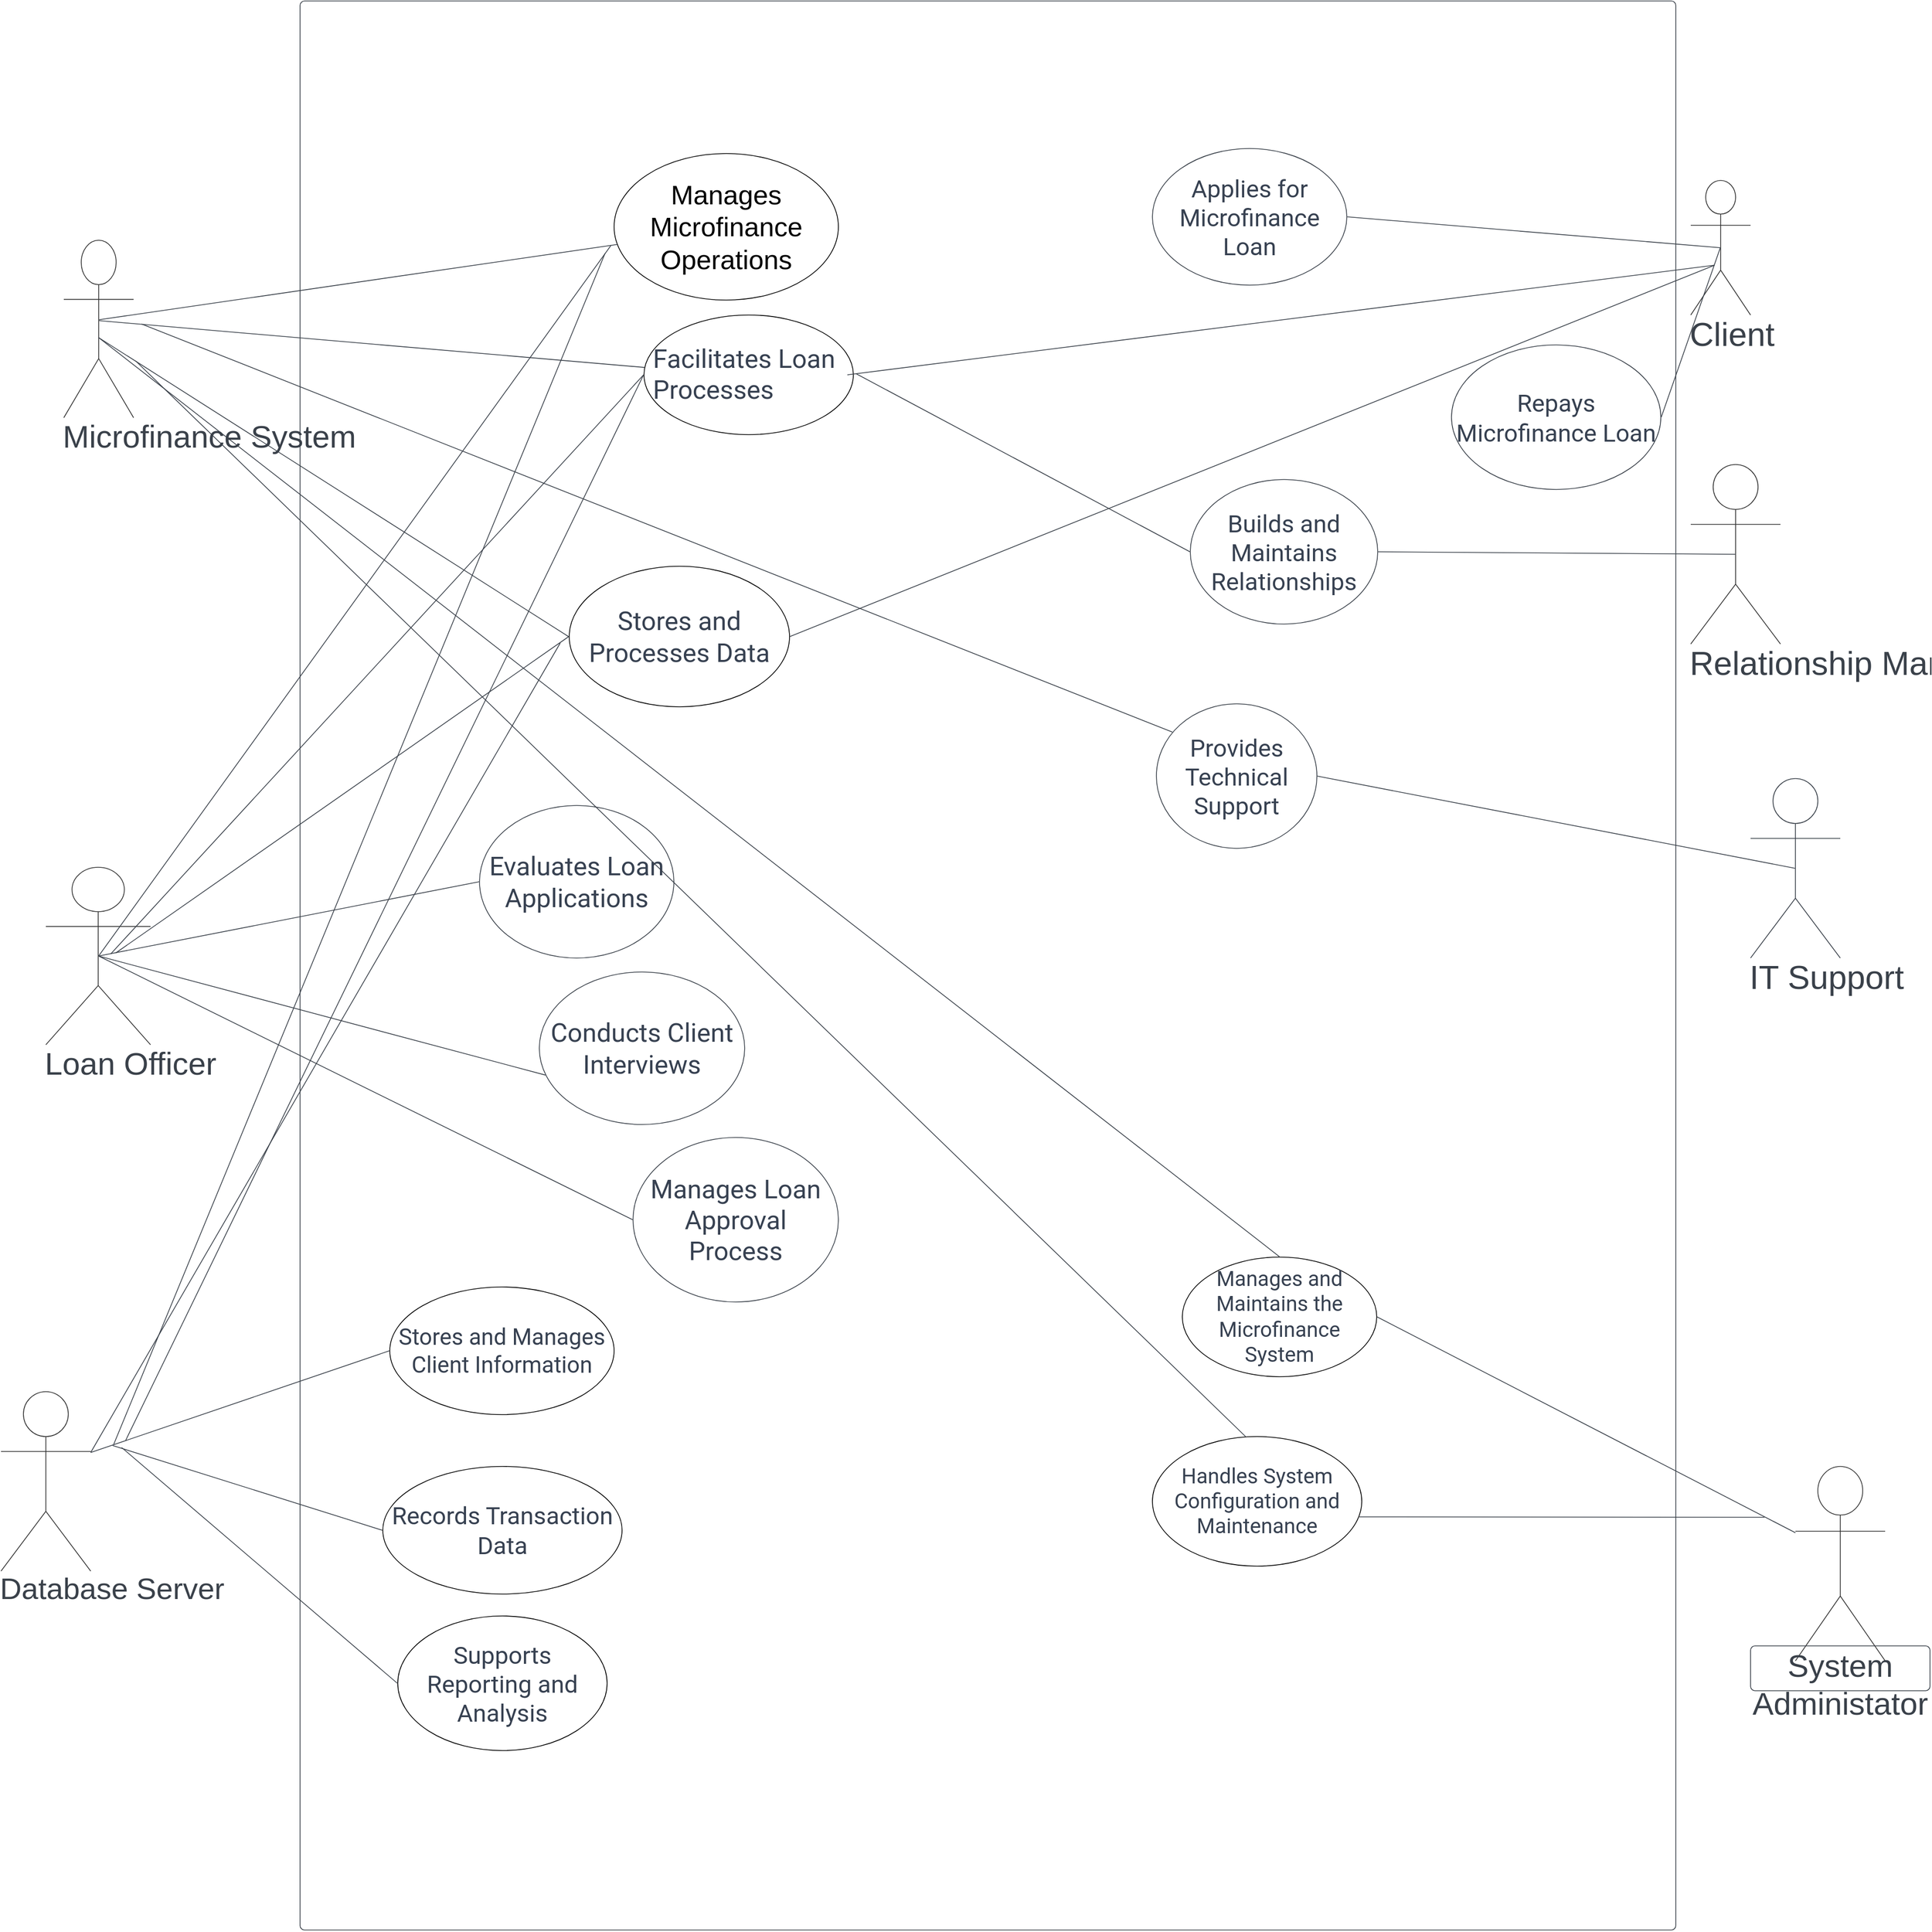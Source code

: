 <mxfile version="22.1.11" type="github">
  <diagram name="Page-1" id="mAk5cFoI0d5yiBQjDt53">
    <mxGraphModel dx="2949" dy="2640" grid="1" gridSize="10" guides="1" tooltips="1" connect="1" arrows="1" fold="1" page="1" pageScale="1" pageWidth="850" pageHeight="1100" math="0" shadow="0">
      <root>
        <mxCell id="0" />
        <mxCell id="1" parent="0" />
        <mxCell id="ADxdMsZWasUcjpthFYvL-1" value="Manages Microfinance Operations" style="html=1;overflow=block;blockSpacing=1;whiteSpace=wrap;ellipse;fontSize=27;align=center;spacing=0;verticalAlign=middle;strokeOpacity=100;fillOpacity=100;rounded=1;absoluteArcSize=1;arcSize=7.5;fillColor=#ffffff;strokeWidth=0.8;lucidId=Z5YPr2PpKCYQ;" vertex="1" parent="1">
          <mxGeometry x="1230" y="-867" width="225" height="147" as="geometry" />
        </mxCell>
        <mxCell id="ADxdMsZWasUcjpthFYvL-2" value="" style="html=1;overflow=block;blockSpacing=1;whiteSpace=wrap;ellipse;fontSize=13;align=center;spacing=0;verticalAlign=middle;strokeOpacity=100;fillOpacity=100;rounded=1;absoluteArcSize=1;arcSize=7.5;fillColor=#ffffff;strokeWidth=0.8;lucidId=Z5YP.~gRxlo9;" vertex="1" parent="1">
          <mxGeometry x="1260" y="-705" width="210" height="120" as="geometry" />
        </mxCell>
        <mxCell id="ADxdMsZWasUcjpthFYvL-3" value="" style="html=1;jettySize=18;whiteSpace=wrap;fontSize=13;strokeColor=#3a414a;strokeOpacity=100;strokeWidth=0.8;rounded=0;startArrow=none;endArrow=none;exitX=0.505;exitY=0.448;exitPerimeter=0;entryX=0.013;entryY=0.621;entryPerimeter=0;lucidId=Z5YP3qBmZbgP;" edge="1" parent="1" source="ADxdMsZWasUcjpthFYvL-6" target="ADxdMsZWasUcjpthFYvL-1">
          <mxGeometry width="100" height="100" relative="1" as="geometry">
            <Array as="points" />
          </mxGeometry>
        </mxCell>
        <mxCell id="ADxdMsZWasUcjpthFYvL-4" value="" style="html=1;jettySize=18;whiteSpace=wrap;fontSize=13;strokeColor=#3a414a;strokeOpacity=100;strokeWidth=0.8;rounded=0;startArrow=none;endArrow=none;exitX=0.505;exitY=0.453;exitPerimeter=0;entryX=0.002;entryY=0.438;entryPerimeter=0;lucidId=Z5YPN4cg3qo2;" edge="1" parent="1" source="ADxdMsZWasUcjpthFYvL-6" target="ADxdMsZWasUcjpthFYvL-2">
          <mxGeometry width="100" height="100" relative="1" as="geometry">
            <Array as="points" />
          </mxGeometry>
        </mxCell>
        <mxCell id="ADxdMsZWasUcjpthFYvL-5" value="Client" style="html=1;overflow=block;blockSpacing=1;shape=umlActor;labelPosition=center;verticalLabelPosition=bottom;verticalAlign=top;whiteSpace=nowrap;fontSize=33.3;fontColor=#3a414a;spacing=0;strokeColor=#333333;strokeOpacity=100;fillOpacity=100;rounded=1;absoluteArcSize=1;arcSize=9;fillColor=#ffffff;strokeWidth=0.8;lucidId=Z5YP4HWbsRK.;" vertex="1" parent="1">
          <mxGeometry x="2310" y="-840" width="60" height="135" as="geometry" />
        </mxCell>
        <mxCell id="ADxdMsZWasUcjpthFYvL-6" value="Microfinance System" style="html=1;overflow=block;blockSpacing=1;shape=umlActor;labelPosition=center;verticalLabelPosition=bottom;verticalAlign=top;whiteSpace=nowrap;fontSize=31.7;fontColor=#3a414a;spacing=0;strokeColor=#333333;strokeOpacity=100;fillOpacity=100;rounded=1;absoluteArcSize=1;arcSize=9;fillColor=#ffffff;strokeWidth=0.8;lucidId=Z5YPghwzIKR3;" vertex="1" parent="1">
          <mxGeometry x="678" y="-780" width="70" height="178" as="geometry" />
        </mxCell>
        <mxCell id="ADxdMsZWasUcjpthFYvL-7" value="Relationship Manager" style="html=1;overflow=block;blockSpacing=1;shape=umlActor;labelPosition=center;verticalLabelPosition=bottom;verticalAlign=top;whiteSpace=nowrap;fontSize=33.3;fontColor=#3a414a;spacing=0;strokeColor=#333333;strokeOpacity=100;fillOpacity=100;rounded=1;absoluteArcSize=1;arcSize=9;fillColor=#ffffff;strokeWidth=0.8;lucidId=afZPGzGoh5gX;" vertex="1" parent="1">
          <mxGeometry x="2310" y="-555" width="90" height="180" as="geometry" />
        </mxCell>
        <mxCell id="ADxdMsZWasUcjpthFYvL-8" value="Loan Officer" style="html=1;overflow=block;blockSpacing=1;shape=umlActor;labelPosition=center;verticalLabelPosition=bottom;verticalAlign=top;whiteSpace=nowrap;fontSize=31.7;fontColor=#3a414a;spacing=0;strokeColor=#333333;strokeOpacity=100;fillOpacity=100;rounded=1;absoluteArcSize=1;arcSize=9;fillColor=#ffffff;strokeWidth=0.8;lucidId=xfZP-uIFh8Cl;" vertex="1" parent="1">
          <mxGeometry x="660" y="-151" width="105" height="178" as="geometry" />
        </mxCell>
        <mxCell id="ADxdMsZWasUcjpthFYvL-9" value="Stores and Processes Data" style="html=1;overflow=block;blockSpacing=1;whiteSpace=wrap;ellipse;fontSize=26;fontFamily=Roboto;fontColor=#374151;spacing=3.8;strokeOpacity=100;fillOpacity=100;rounded=1;absoluteArcSize=1;arcSize=7.5;fillColor=#ffffff;strokeWidth=0.8;lucidId=9lZPn.eueGGk;" vertex="1" parent="1">
          <mxGeometry x="1185" y="-453" width="221" height="141" as="geometry" />
        </mxCell>
        <mxCell id="ADxdMsZWasUcjpthFYvL-10" value="" style="html=1;jettySize=18;whiteSpace=wrap;fontSize=13;strokeColor=#3a414a;strokeOpacity=100;strokeWidth=0.8;rounded=0;startArrow=none;endArrow=none;exitX=0.5;exitY=0.549;exitPerimeter=0;lucidId=.mZPnM3ba6X8;" edge="1" parent="1" source="ADxdMsZWasUcjpthFYvL-6">
          <mxGeometry width="100" height="100" relative="1" as="geometry">
            <Array as="points" />
            <mxPoint x="1185" y="-382" as="targetPoint" />
          </mxGeometry>
        </mxCell>
        <mxCell id="ADxdMsZWasUcjpthFYvL-11" value="Evaluates Loan Applications" style="html=1;overflow=block;blockSpacing=1;whiteSpace=wrap;ellipse;fontSize=26;fontFamily=Roboto;fontColor=#374151;spacing=3.8;strokeColor=#3a414a;strokeOpacity=100;rounded=1;absoluteArcSize=1;arcSize=9;strokeWidth=0.8;lucidId=GpZPCIhk0_.Q;" vertex="1" parent="1">
          <mxGeometry x="1095" y="-213" width="195" height="153" as="geometry" />
        </mxCell>
        <mxCell id="ADxdMsZWasUcjpthFYvL-12" value="Conducts Client Interviews" style="html=1;overflow=block;blockSpacing=1;whiteSpace=wrap;ellipse;fontSize=26;fontFamily=Roboto;fontColor=#374151;spacing=3.8;strokeColor=#3a414a;strokeOpacity=100;rounded=1;absoluteArcSize=1;arcSize=9;strokeWidth=0.8;lucidId=oqZPcDk-kxzV;" vertex="1" parent="1">
          <mxGeometry x="1155" y="-46" width="206" height="153" as="geometry" />
        </mxCell>
        <mxCell id="ADxdMsZWasUcjpthFYvL-13" value="Manages Loan Approval Process" style="html=1;overflow=block;blockSpacing=1;whiteSpace=wrap;ellipse;fontSize=26;fontFamily=Roboto;fontColor=#374151;spacing=3.8;strokeColor=#3a414a;strokeOpacity=100;rounded=1;absoluteArcSize=1;arcSize=9;strokeWidth=0.8;lucidId=BqZPsg2sQO0f;" vertex="1" parent="1">
          <mxGeometry x="1249" y="120" width="206" height="165" as="geometry" />
        </mxCell>
        <mxCell id="ADxdMsZWasUcjpthFYvL-14" value="" style="html=1;jettySize=18;whiteSpace=wrap;fontSize=13;strokeColor=#3a414a;strokeOpacity=100;strokeWidth=0.8;rounded=0;startArrow=none;endArrow=none;exitX=0.504;exitY=0.5;exitPerimeter=0;entryX=-0.002;entryY=0.5;entryPerimeter=0;lucidId=utZPjKvngX1M;" edge="1" parent="1" source="ADxdMsZWasUcjpthFYvL-8" target="ADxdMsZWasUcjpthFYvL-11">
          <mxGeometry width="100" height="100" relative="1" as="geometry">
            <Array as="points" />
          </mxGeometry>
        </mxCell>
        <mxCell id="ADxdMsZWasUcjpthFYvL-15" value="" style="html=1;jettySize=18;whiteSpace=wrap;fontSize=13;strokeColor=#3a414a;strokeOpacity=100;strokeWidth=0.8;rounded=0;startArrow=none;endArrow=none;exitX=0.504;exitY=0.5;exitPerimeter=0;entryX=0.03;entryY=0.676;entryPerimeter=0;lucidId=GtZP5zFpP-8D;" edge="1" parent="1" source="ADxdMsZWasUcjpthFYvL-8" target="ADxdMsZWasUcjpthFYvL-12">
          <mxGeometry width="100" height="100" relative="1" as="geometry">
            <Array as="points" />
          </mxGeometry>
        </mxCell>
        <mxCell id="ADxdMsZWasUcjpthFYvL-16" value="" style="html=1;jettySize=18;whiteSpace=wrap;fontSize=13;strokeColor=#3a414a;strokeOpacity=100;strokeWidth=0.8;rounded=0;startArrow=none;endArrow=none;exitX=0.504;exitY=0.5;exitPerimeter=0;entryX=-0.002;entryY=0.5;entryPerimeter=0;lucidId=QtZP4NsUmVvO;" edge="1" parent="1" source="ADxdMsZWasUcjpthFYvL-8" target="ADxdMsZWasUcjpthFYvL-13">
          <mxGeometry width="100" height="100" relative="1" as="geometry">
            <Array as="points" />
          </mxGeometry>
        </mxCell>
        <mxCell id="ADxdMsZWasUcjpthFYvL-17" value="Applies for Microfinance Loan" style="html=1;overflow=block;blockSpacing=1;whiteSpace=wrap;ellipse;fontSize=24.3;fontFamily=Roboto;fontColor=#374151;spacing=3.8;strokeColor=#3a414a;strokeOpacity=100;rounded=1;absoluteArcSize=1;arcSize=9;strokeWidth=0.8;lucidId=HxZPI582oKLP;" vertex="1" parent="1">
          <mxGeometry x="1770" y="-872" width="195" height="137" as="geometry" />
        </mxCell>
        <mxCell id="ADxdMsZWasUcjpthFYvL-18" value="" style="html=1;jettySize=18;whiteSpace=wrap;fontSize=13;strokeColor=#3a414a;strokeOpacity=100;strokeWidth=0.8;rounded=0;startArrow=none;endArrow=none;exitX=1.002;exitY=0.5;exitPerimeter=0;entryX=0.494;entryY=0.5;entryPerimeter=0;lucidId=ryZPuHBwdr~.;" edge="1" parent="1" source="ADxdMsZWasUcjpthFYvL-17" target="ADxdMsZWasUcjpthFYvL-5">
          <mxGeometry width="100" height="100" relative="1" as="geometry">
            <Array as="points" />
          </mxGeometry>
        </mxCell>
        <mxCell id="ADxdMsZWasUcjpthFYvL-19" value="Repays Microfinance Loan" style="html=1;overflow=block;blockSpacing=1;whiteSpace=wrap;ellipse;fontSize=24.3;fontFamily=Roboto;fontColor=#374151;spacing=3.8;strokeColor=#3a414a;strokeOpacity=100;rounded=1;absoluteArcSize=1;arcSize=9;strokeWidth=0.8;lucidId=TyZPfKvHlsD6;" vertex="1" parent="1">
          <mxGeometry x="2070" y="-675" width="210" height="145" as="geometry" />
        </mxCell>
        <mxCell id="ADxdMsZWasUcjpthFYvL-20" value="" style="html=1;jettySize=18;whiteSpace=wrap;fontSize=13;strokeColor=#3a414a;strokeOpacity=100;strokeWidth=0.8;rounded=0;startArrow=none;endArrow=none;exitX=1.002;exitY=0.5;exitPerimeter=0;entryX=0.494;entryY=0.5;entryPerimeter=0;lucidId=5yZPKg~QnEse;" edge="1" parent="1" source="ADxdMsZWasUcjpthFYvL-19" target="ADxdMsZWasUcjpthFYvL-5">
          <mxGeometry width="100" height="100" relative="1" as="geometry">
            <Array as="points" />
          </mxGeometry>
        </mxCell>
        <mxCell id="ADxdMsZWasUcjpthFYvL-21" value="Builds and Maintains Relationships" style="html=1;overflow=block;blockSpacing=1;whiteSpace=wrap;ellipse;fontSize=24.3;fontFamily=Roboto;fontColor=#374151;spacing=3.8;strokeColor=#3a414a;strokeOpacity=100;rounded=1;absoluteArcSize=1;arcSize=9;strokeWidth=0.8;lucidId=aCZPwfe7Lle2;" vertex="1" parent="1">
          <mxGeometry x="1808" y="-540" width="188" height="145" as="geometry" />
        </mxCell>
        <mxCell id="ADxdMsZWasUcjpthFYvL-22" value="" style="html=1;jettySize=18;whiteSpace=wrap;fontSize=13;strokeColor=#3a414a;strokeOpacity=100;strokeWidth=0.8;rounded=0;startArrow=none;endArrow=none;exitX=1.002;exitY=0.5;exitPerimeter=0;entryX=0.496;entryY=0.5;entryPerimeter=0;lucidId=~CZPLFKkRd1W;" edge="1" parent="1" source="ADxdMsZWasUcjpthFYvL-21" target="ADxdMsZWasUcjpthFYvL-7">
          <mxGeometry width="100" height="100" relative="1" as="geometry">
            <Array as="points" />
          </mxGeometry>
        </mxCell>
        <mxCell id="ADxdMsZWasUcjpthFYvL-23" value="Provides Technical Support" style="html=1;overflow=block;blockSpacing=1;whiteSpace=wrap;ellipse;fontSize=24.3;fontFamily=Roboto;fontColor=#374151;spacing=3.8;strokeColor=#3a414a;strokeOpacity=100;rounded=1;absoluteArcSize=1;arcSize=9;strokeWidth=0.8;lucidId=zHZPT3AVd-8Y;" vertex="1" parent="1">
          <mxGeometry x="1774" y="-315" width="161" height="145" as="geometry" />
        </mxCell>
        <mxCell id="ADxdMsZWasUcjpthFYvL-24" value="IT Support" style="html=1;overflow=block;blockSpacing=1;shape=umlActor;labelPosition=center;verticalLabelPosition=bottom;verticalAlign=top;whiteSpace=nowrap;fontSize=33.3;fontColor=#3a414a;spacing=0;strokeColor=#3a414a;strokeOpacity=100;rounded=1;absoluteArcSize=1;arcSize=9;strokeWidth=0.8;lucidId=JHZPoJD_EsLp;" vertex="1" parent="1">
          <mxGeometry x="2370" y="-240" width="90" height="180" as="geometry" />
        </mxCell>
        <mxCell id="ADxdMsZWasUcjpthFYvL-25" value="" style="html=1;jettySize=18;whiteSpace=wrap;fontSize=13;strokeColor=#3a414a;strokeOpacity=100;strokeWidth=0.8;rounded=0;startArrow=none;endArrow=none;exitX=1.002;exitY=0.5;exitPerimeter=0;entryX=0.496;entryY=0.5;entryPerimeter=0;lucidId=pIZPH~l-jE~0;" edge="1" parent="1" source="ADxdMsZWasUcjpthFYvL-23" target="ADxdMsZWasUcjpthFYvL-24">
          <mxGeometry width="100" height="100" relative="1" as="geometry">
            <Array as="points" />
          </mxGeometry>
        </mxCell>
        <mxCell id="ADxdMsZWasUcjpthFYvL-26" value="Facilitates Loan Processes" style="html=1;overflow=block;blockSpacing=1;whiteSpace=wrap;fontSize=26;fontFamily=Roboto;fontColor=#374151;align=left;spacing=3.8;verticalAlign=top;strokeColor=none;fillOpacity=0;rounded=1;absoluteArcSize=1;arcSize=9;fillColor=#ffffff;strokeWidth=0;lucidId=NF8R.FgZjmKm;" vertex="1" parent="1">
          <mxGeometry x="1266" y="-679" width="198" height="68" as="geometry" />
        </mxCell>
        <mxCell id="ADxdMsZWasUcjpthFYvL-27" value="" style="html=1;overflow=block;blockSpacing=1;shape=umlActor;labelPosition=center;verticalLabelPosition=bottom;verticalAlign=top;whiteSpace=nowrap;fontSize=13;spacing=0;strokeColor=#333333;strokeOpacity=100;fillOpacity=100;rounded=1;absoluteArcSize=1;arcSize=9;fillColor=#ffffff;strokeWidth=0.8;lucidId=nN8RLd.8JO05;" vertex="1" parent="1">
          <mxGeometry x="2415" y="450" width="90" height="195" as="geometry" />
        </mxCell>
        <mxCell id="ADxdMsZWasUcjpthFYvL-28" value="System Administator" style="html=1;overflow=block;blockSpacing=1;whiteSpace=wrap;fontSize=31.7;fontColor=#3a414a;spacing=0;strokeColor=#3a414a;strokeOpacity=100;rounded=1;absoluteArcSize=1;arcSize=9;strokeWidth=0.8;fillColor=none;lucidId=SN8RBfFIZPm2;" vertex="1" parent="1">
          <mxGeometry x="2370" y="630" width="180" height="45" as="geometry" />
        </mxCell>
        <mxCell id="ADxdMsZWasUcjpthFYvL-29" value="" style="html=1;jettySize=18;whiteSpace=wrap;fontSize=13;strokeColor=#3a414a;strokeOpacity=100;strokeWidth=0.8;rounded=0;startArrow=none;endArrow=none;exitX=1.002;exitY=0.5;exitPerimeter=0;entryX=0;entryY=0.341;entryPerimeter=0;lucidId=nR8Rl91w_nnv;" edge="1" parent="1" source="ADxdMsZWasUcjpthFYvL-30" target="ADxdMsZWasUcjpthFYvL-27">
          <mxGeometry width="100" height="100" relative="1" as="geometry">
            <Array as="points" />
          </mxGeometry>
        </mxCell>
        <mxCell id="ADxdMsZWasUcjpthFYvL-30" value="Manages and Maintains the Microfinance System" style="html=1;overflow=block;blockSpacing=1;whiteSpace=wrap;ellipse;fontSize=21;fontFamily=Roboto;fontColor=#374151;spacing=3.8;strokeOpacity=100;fillOpacity=100;rounded=1;absoluteArcSize=1;arcSize=7.5;fillColor=#ffffff;strokeWidth=0.8;lucidId=AR8Rtct~6XNG;" vertex="1" parent="1">
          <mxGeometry x="1800" y="240" width="195" height="120" as="geometry" />
        </mxCell>
        <mxCell id="ADxdMsZWasUcjpthFYvL-31" value="Handles System Configuration and Maintenance" style="html=1;overflow=block;blockSpacing=1;whiteSpace=wrap;ellipse;fontSize=21;fontFamily=Roboto;fontColor=#374151;spacing=3.8;strokeOpacity=100;fillOpacity=100;rounded=1;absoluteArcSize=1;arcSize=7.5;fillColor=#ffffff;strokeWidth=0.8;lucidId=7R8RDrnduaaO;" vertex="1" parent="1">
          <mxGeometry x="1770" y="420" width="210" height="130" as="geometry" />
        </mxCell>
        <mxCell id="ADxdMsZWasUcjpthFYvL-32" value="Database Server" style="html=1;overflow=block;blockSpacing=1;shape=umlActor;labelPosition=center;verticalLabelPosition=bottom;verticalAlign=top;whiteSpace=nowrap;fontSize=30;fontColor=#3a414a;spacing=0;strokeColor=#333333;strokeOpacity=100;fillOpacity=100;rounded=1;absoluteArcSize=1;arcSize=9;fillColor=#ffffff;strokeWidth=0.8;lucidId=gU8Rxotnwpzc;" vertex="1" parent="1">
          <mxGeometry x="615" y="375" width="90" height="180" as="geometry" />
        </mxCell>
        <mxCell id="ADxdMsZWasUcjpthFYvL-33" value="" style="html=1;jettySize=18;whiteSpace=wrap;fontSize=13;strokeColor=#3a414a;strokeOpacity=100;strokeWidth=0.8;rounded=0;startArrow=none;endArrow=none;exitX=1;exitY=0.339;exitPerimeter=0;entryX=-0.002;entryY=0.5;entryPerimeter=0;lucidId=aV8RUs46~qcJ;" edge="1" parent="1" source="ADxdMsZWasUcjpthFYvL-32" target="ADxdMsZWasUcjpthFYvL-34">
          <mxGeometry width="100" height="100" relative="1" as="geometry">
            <Array as="points" />
          </mxGeometry>
        </mxCell>
        <mxCell id="ADxdMsZWasUcjpthFYvL-34" value="Stores and Manages Client Information" style="html=1;overflow=block;blockSpacing=1;whiteSpace=wrap;ellipse;fontSize=22.7;fontFamily=Roboto;fontColor=#374151;spacing=3.8;strokeOpacity=100;fillOpacity=100;rounded=1;absoluteArcSize=1;arcSize=7.5;fillColor=#ffffff;strokeWidth=0.8;lucidId=tV8RxPIKmpYc;" vertex="1" parent="1">
          <mxGeometry x="1005" y="270" width="225" height="128" as="geometry" />
        </mxCell>
        <mxCell id="ADxdMsZWasUcjpthFYvL-35" value="" style="html=1;jettySize=18;whiteSpace=wrap;fontSize=13;strokeColor=#3a414a;strokeOpacity=100;strokeWidth=0.8;rounded=0;startArrow=none;endArrow=none;entryX=-0.002;entryY=0.5;entryPerimeter=0;lucidId=CV8RMNkxa7dZ;" edge="1" parent="1" target="ADxdMsZWasUcjpthFYvL-36">
          <mxGeometry width="100" height="100" relative="1" as="geometry">
            <Array as="points" />
            <mxPoint x="727" y="429" as="sourcePoint" />
          </mxGeometry>
        </mxCell>
        <mxCell id="ADxdMsZWasUcjpthFYvL-36" value="Records Transaction Data" style="html=1;overflow=block;blockSpacing=1;whiteSpace=wrap;ellipse;fontSize=24.3;fontFamily=Roboto;fontColor=#374151;spacing=3.8;strokeOpacity=100;fillOpacity=100;rounded=1;absoluteArcSize=1;arcSize=7.5;fillColor=#ffffff;strokeWidth=0.8;lucidId=UV8Rb6EeJqoG;" vertex="1" parent="1">
          <mxGeometry x="998" y="450" width="240" height="128" as="geometry" />
        </mxCell>
        <mxCell id="ADxdMsZWasUcjpthFYvL-37" value="Supports Reporting and Analysis" style="html=1;overflow=block;blockSpacing=1;whiteSpace=wrap;ellipse;fontSize=24.3;fontFamily=Roboto;fontColor=#374151;spacing=3.8;strokeOpacity=100;fillOpacity=100;rounded=1;absoluteArcSize=1;arcSize=7.5;fillColor=#ffffff;strokeWidth=0.8;lucidId=-V8R4DtzUToh;" vertex="1" parent="1">
          <mxGeometry x="1013" y="600" width="210" height="135" as="geometry" />
        </mxCell>
        <mxCell id="ADxdMsZWasUcjpthFYvL-38" value="" style="html=1;jettySize=18;whiteSpace=wrap;fontSize=13;strokeColor=#3a414a;strokeOpacity=100;strokeWidth=0.8;rounded=0;startArrow=none;endArrow=none;entryX=-0.002;entryY=0.5;entryPerimeter=0;lucidId=LW8RGeE3qaZ1;" edge="1" parent="1" target="ADxdMsZWasUcjpthFYvL-37">
          <mxGeometry width="100" height="100" relative="1" as="geometry">
            <Array as="points" />
            <mxPoint x="736" y="431" as="sourcePoint" />
          </mxGeometry>
        </mxCell>
        <mxCell id="ADxdMsZWasUcjpthFYvL-39" value="" style="html=1;jettySize=18;whiteSpace=wrap;fontSize=13;strokeColor=#3a414a;strokeOpacity=100;strokeWidth=0.8;rounded=0;startArrow=none;endArrow=none;exitX=0.504;exitY=0.5;exitPerimeter=0;lucidId=Y58RSd.ZygE2;" edge="1" parent="1" source="ADxdMsZWasUcjpthFYvL-8">
          <mxGeometry width="100" height="100" relative="1" as="geometry">
            <Array as="points" />
            <mxPoint x="1227" y="-775" as="targetPoint" />
          </mxGeometry>
        </mxCell>
        <mxCell id="ADxdMsZWasUcjpthFYvL-40" value="" style="html=1;jettySize=18;whiteSpace=wrap;fontSize=13;strokeColor=#3a414a;strokeOpacity=100;strokeWidth=0.8;rounded=0;startArrow=none;endArrow=none;lucidId=m68RjBgFearc;" edge="1" parent="1">
          <mxGeometry width="100" height="100" relative="1" as="geometry">
            <Array as="points" />
            <mxPoint x="728" y="428" as="sourcePoint" />
            <mxPoint x="1221" y="-767" as="targetPoint" />
          </mxGeometry>
        </mxCell>
        <mxCell id="ADxdMsZWasUcjpthFYvL-41" value="" style="html=1;jettySize=18;whiteSpace=wrap;fontSize=13;strokeColor=#3a414a;strokeOpacity=100;strokeWidth=0.8;rounded=0;startArrow=none;endArrow=none;exitX=1;exitY=0.5;exitPerimeter=0;lucidId=b78RjrtoBzg~;" edge="1" parent="1" source="ADxdMsZWasUcjpthFYvL-26">
          <mxGeometry width="100" height="100" relative="1" as="geometry">
            <Array as="points" />
            <mxPoint x="2334" y="-755" as="targetPoint" />
          </mxGeometry>
        </mxCell>
        <mxCell id="ADxdMsZWasUcjpthFYvL-42" value="" style="html=1;jettySize=18;whiteSpace=wrap;fontSize=13;strokeColor=#3a414a;strokeOpacity=100;strokeWidth=0.8;rounded=0;startArrow=none;endArrow=none;entryX=-0.002;entryY=0.5;entryPerimeter=0;lucidId=O78RN_MdUI17;" edge="1" parent="1" target="ADxdMsZWasUcjpthFYvL-2">
          <mxGeometry width="100" height="100" relative="1" as="geometry">
            <Array as="points" />
            <mxPoint x="725" y="-64" as="sourcePoint" />
          </mxGeometry>
        </mxCell>
        <mxCell id="ADxdMsZWasUcjpthFYvL-43" value="" style="html=1;jettySize=18;whiteSpace=wrap;fontSize=13;strokeColor=#3a414a;strokeOpacity=100;strokeWidth=0.8;rounded=0;startArrow=none;endArrow=none;entryX=-0.002;entryY=0.5;entryPerimeter=0;lucidId=488RS3h1QFv1;" edge="1" parent="1" target="ADxdMsZWasUcjpthFYvL-2">
          <mxGeometry width="100" height="100" relative="1" as="geometry">
            <Array as="points" />
            <mxPoint x="740" y="424" as="sourcePoint" />
          </mxGeometry>
        </mxCell>
        <mxCell id="ADxdMsZWasUcjpthFYvL-44" value="" style="html=1;jettySize=18;whiteSpace=wrap;fontSize=13;strokeColor=#3a414a;strokeOpacity=100;strokeWidth=0.8;rounded=0;startArrow=none;endArrow=none;entryX=-0.002;entryY=0.5;entryPerimeter=0;lucidId=o98RDXzc7JMI;" edge="1" parent="1" target="ADxdMsZWasUcjpthFYvL-21">
          <mxGeometry width="100" height="100" relative="1" as="geometry">
            <Array as="points" />
            <mxPoint x="1473" y="-646" as="sourcePoint" />
          </mxGeometry>
        </mxCell>
        <mxCell id="ADxdMsZWasUcjpthFYvL-45" value="" style="html=1;jettySize=18;whiteSpace=wrap;fontSize=13;strokeColor=#3a414a;strokeOpacity=100;strokeWidth=0.8;rounded=0;startArrow=none;endArrow=none;exitX=1.002;exitY=0.5;exitPerimeter=0;lucidId=c-8RgT.Jk7px;" edge="1" parent="1" source="ADxdMsZWasUcjpthFYvL-9">
          <mxGeometry width="100" height="100" relative="1" as="geometry">
            <Array as="points" />
            <mxPoint x="2334" y="-755" as="targetPoint" />
          </mxGeometry>
        </mxCell>
        <mxCell id="ADxdMsZWasUcjpthFYvL-46" value="" style="html=1;jettySize=18;whiteSpace=wrap;fontSize=13;strokeColor=#3a414a;strokeOpacity=100;strokeWidth=0.8;rounded=0;startArrow=none;endArrow=none;entryX=-0.002;entryY=0.5;entryPerimeter=0;lucidId=G-8RieGym_eU;" edge="1" parent="1" target="ADxdMsZWasUcjpthFYvL-9">
          <mxGeometry width="100" height="100" relative="1" as="geometry">
            <Array as="points" />
            <mxPoint x="730" y="-65" as="sourcePoint" />
          </mxGeometry>
        </mxCell>
        <mxCell id="ADxdMsZWasUcjpthFYvL-47" value="" style="html=1;jettySize=18;whiteSpace=wrap;fontSize=13;strokeColor=#3a414a;strokeOpacity=100;strokeWidth=0.8;rounded=0;startArrow=none;endArrow=none;lucidId=ra9RZ8Wj3VRs;" edge="1" parent="1">
          <mxGeometry width="100" height="100" relative="1" as="geometry">
            <Array as="points" />
            <mxPoint x="1176" y="-376" as="sourcePoint" />
            <mxPoint x="705" y="436" as="targetPoint" />
          </mxGeometry>
        </mxCell>
        <mxCell id="ADxdMsZWasUcjpthFYvL-48" value="" style="html=1;jettySize=18;whiteSpace=wrap;fontSize=13;strokeColor=#3a414a;strokeOpacity=100;strokeWidth=0.8;rounded=0;startArrow=none;endArrow=none;exitX=0.988;exitY=0.62;exitPerimeter=0;lucidId=fd9R4tb6xIpU;" edge="1" parent="1" source="ADxdMsZWasUcjpthFYvL-31">
          <mxGeometry width="100" height="100" relative="1" as="geometry">
            <Array as="points" />
            <mxPoint x="2384" y="501" as="targetPoint" />
          </mxGeometry>
        </mxCell>
        <mxCell id="ADxdMsZWasUcjpthFYvL-49" value="" style="html=1;overflow=block;blockSpacing=1;whiteSpace=wrap;container=1;pointerEvents=0;collapsible=0;recursiveResize=0;fontSize=13;spacing=0;strokeColor=#3a414a;strokeOpacity=100;fillOpacity=0;rounded=1;absoluteArcSize=1;arcSize=9;fillColor=#000000;strokeWidth=0.8;lucidId=ci9R9ptnT8n2;" vertex="1" parent="1">
          <mxGeometry x="915" y="-1020" width="1380" height="1935" as="geometry" />
        </mxCell>
        <mxCell id="ADxdMsZWasUcjpthFYvL-50" value="" style="html=1;jettySize=18;whiteSpace=wrap;fontSize=13;strokeColor=#3a414a;strokeOpacity=100;strokeWidth=0.8;rounded=0;startArrow=none;endArrow=none;entryX=0.1;entryY=0.196;entryPerimeter=0;lucidId=Pk9RO3uiuf4D;" edge="1" parent="1" target="ADxdMsZWasUcjpthFYvL-23">
          <mxGeometry width="100" height="100" relative="1" as="geometry">
            <Array as="points" />
            <mxPoint x="756" y="-696" as="sourcePoint" />
          </mxGeometry>
        </mxCell>
        <mxCell id="ADxdMsZWasUcjpthFYvL-51" value="" style="html=1;jettySize=18;whiteSpace=wrap;fontSize=13;strokeColor=#3a414a;strokeOpacity=100;strokeWidth=0.8;rounded=0;startArrow=none;endArrow=none;exitX=0.5;exitY=0.549;exitPerimeter=0;entryX=0.5;entryY=-0.003;entryPerimeter=0;lucidId=Fl9R181UzG9A;" edge="1" parent="1" source="ADxdMsZWasUcjpthFYvL-6" target="ADxdMsZWasUcjpthFYvL-30">
          <mxGeometry width="100" height="100" relative="1" as="geometry">
            <Array as="points" />
          </mxGeometry>
        </mxCell>
        <mxCell id="ADxdMsZWasUcjpthFYvL-52" value="" style="html=1;jettySize=18;whiteSpace=wrap;fontSize=13;strokeColor=#3a414a;strokeOpacity=100;strokeWidth=0.8;rounded=0;startArrow=none;endArrow=none;entryX=0.445;entryY=0;entryPerimeter=0;lucidId=-l9RS6Hq2kyQ;" edge="1" parent="1" target="ADxdMsZWasUcjpthFYvL-31">
          <mxGeometry width="100" height="100" relative="1" as="geometry">
            <Array as="points" />
            <mxPoint x="750" y="-659" as="sourcePoint" />
          </mxGeometry>
        </mxCell>
      </root>
    </mxGraphModel>
  </diagram>
</mxfile>
